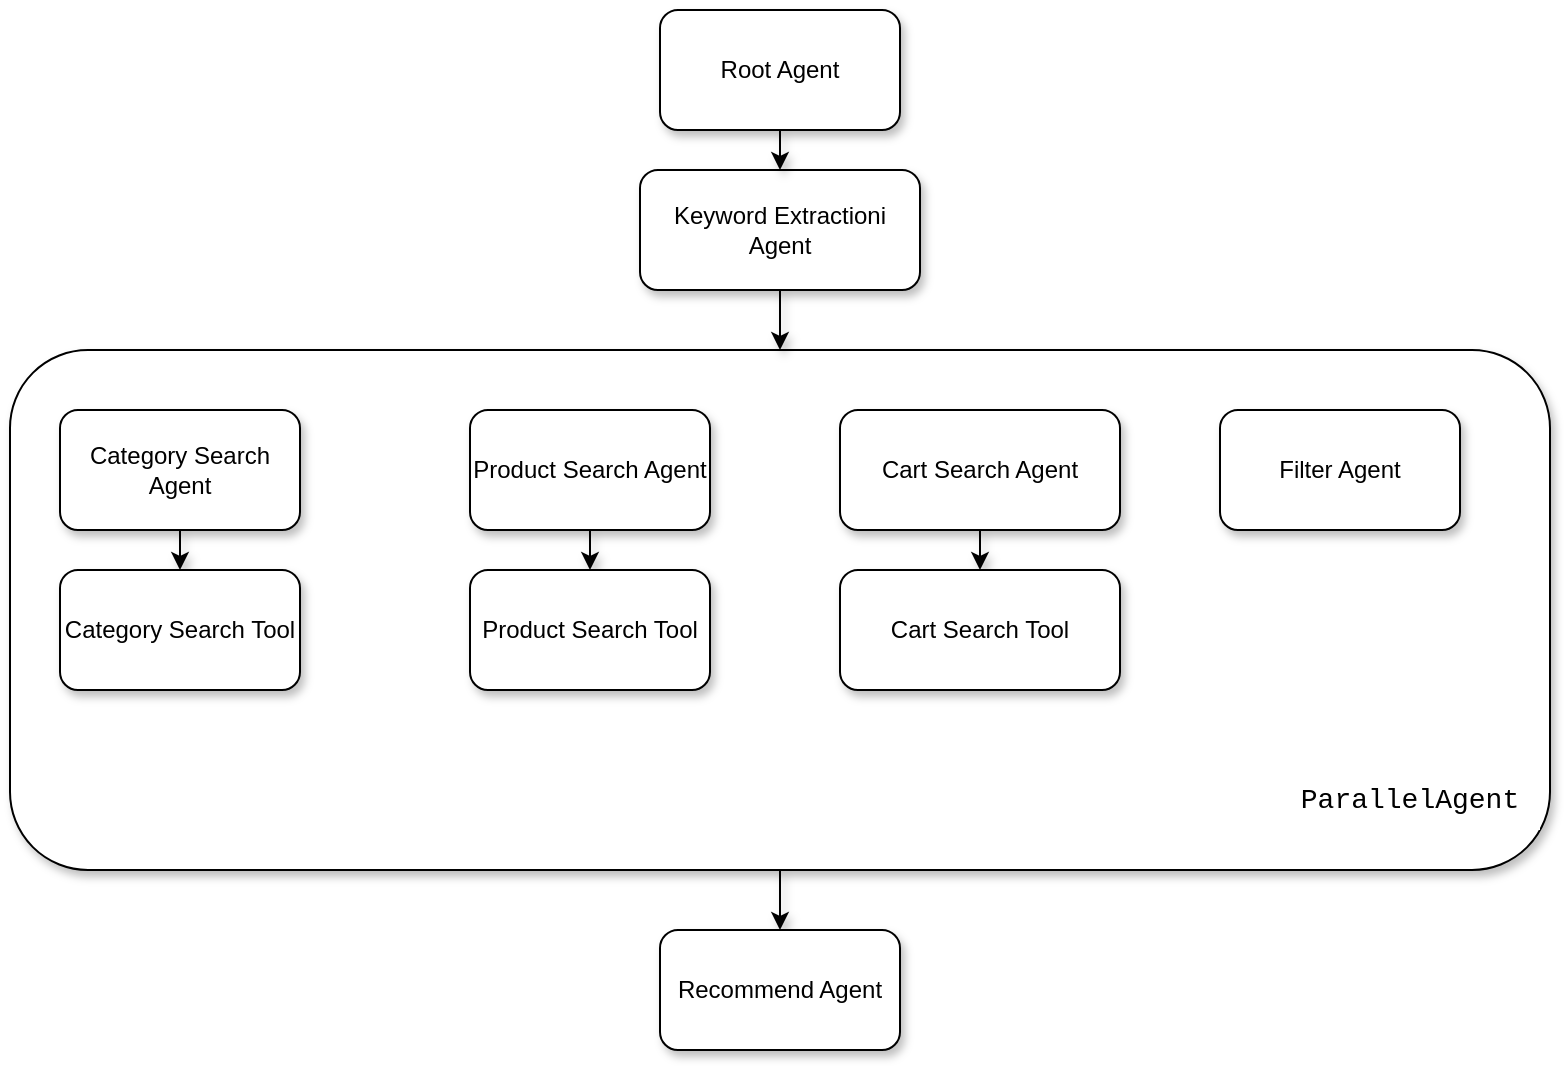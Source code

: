 <mxfile>
    <diagram id="s46qAa4_iwgZD1gc-CX-" name="Page-1">
        <mxGraphModel dx="1034" dy="765" grid="1" gridSize="10" guides="1" tooltips="1" connect="1" arrows="1" fold="1" page="1" pageScale="1" pageWidth="850" pageHeight="1100" math="0" shadow="0">
            <root>
                <mxCell id="0"/>
                <mxCell id="1" parent="0"/>
                <mxCell id="30" value="" style="edgeStyle=none;html=1;shadow=1;" edge="1" parent="1" source="27" target="29">
                    <mxGeometry relative="1" as="geometry"/>
                </mxCell>
                <mxCell id="27" value="" style="rounded=1;whiteSpace=wrap;html=1;shadow=1;" vertex="1" parent="1">
                    <mxGeometry x="75" y="240" width="770" height="260" as="geometry"/>
                </mxCell>
                <mxCell id="2" value="Root Agent" style="rounded=1;whiteSpace=wrap;html=1;shadow=1;" vertex="1" parent="1">
                    <mxGeometry x="400" y="70" width="120" height="60" as="geometry"/>
                </mxCell>
                <mxCell id="28" style="edgeStyle=none;html=1;exitX=0.5;exitY=1;exitDx=0;exitDy=0;shadow=1;entryX=0.5;entryY=0;entryDx=0;entryDy=0;" edge="1" parent="1" source="3" target="27">
                    <mxGeometry relative="1" as="geometry">
                        <mxPoint x="750" y="200" as="targetPoint"/>
                    </mxGeometry>
                </mxCell>
                <mxCell id="3" value="Keyword Extractioni Agent" style="rounded=1;whiteSpace=wrap;html=1;shadow=1;" vertex="1" parent="1">
                    <mxGeometry x="390" y="150" width="140" height="60" as="geometry"/>
                </mxCell>
                <mxCell id="6" style="edgeStyle=none;html=1;exitX=0.5;exitY=1;exitDx=0;exitDy=0;entryX=0.5;entryY=0;entryDx=0;entryDy=0;shadow=1;" edge="1" parent="1" source="2" target="3">
                    <mxGeometry relative="1" as="geometry"/>
                </mxCell>
                <mxCell id="11" style="edgeStyle=none;html=1;exitX=0.5;exitY=1;exitDx=0;exitDy=0;entryX=0.5;entryY=0;entryDx=0;entryDy=0;shadow=1;" edge="1" parent="1" source="8" target="10">
                    <mxGeometry relative="1" as="geometry"/>
                </mxCell>
                <mxCell id="8" value="Category Search Agent" style="rounded=1;whiteSpace=wrap;html=1;shadow=1;gradientColor=none;" vertex="1" parent="1">
                    <mxGeometry x="100" y="270" width="120" height="60" as="geometry"/>
                </mxCell>
                <mxCell id="10" value="Category Search Tool" style="rounded=1;whiteSpace=wrap;html=1;shadow=1;" vertex="1" parent="1">
                    <mxGeometry x="100" y="350" width="120" height="60" as="geometry"/>
                </mxCell>
                <mxCell id="18" value="" style="edgeStyle=none;html=1;shadow=1;" edge="1" parent="1" source="14" target="17">
                    <mxGeometry relative="1" as="geometry"/>
                </mxCell>
                <mxCell id="14" value="Product Search Agent" style="whiteSpace=wrap;html=1;rounded=1;shadow=1;gradientColor=none;" vertex="1" parent="1">
                    <mxGeometry x="305" y="270" width="120" height="60" as="geometry"/>
                </mxCell>
                <mxCell id="17" value="Product Search Tool" style="whiteSpace=wrap;html=1;rounded=1;shadow=1;" vertex="1" parent="1">
                    <mxGeometry x="305" y="350" width="120" height="60" as="geometry"/>
                </mxCell>
                <mxCell id="24" value="" style="edgeStyle=none;html=1;shadow=1;" edge="1" parent="1" source="21" target="23">
                    <mxGeometry relative="1" as="geometry"/>
                </mxCell>
                <mxCell id="21" value="Cart Search Agent" style="rounded=1;whiteSpace=wrap;html=1;shadow=1;gradientColor=none;" vertex="1" parent="1">
                    <mxGeometry x="490" y="270" width="140" height="60" as="geometry"/>
                </mxCell>
                <mxCell id="23" value="Cart Search Tool" style="whiteSpace=wrap;html=1;rounded=1;shadow=1;" vertex="1" parent="1">
                    <mxGeometry x="490" y="350" width="140" height="60" as="geometry"/>
                </mxCell>
                <mxCell id="26" value="Filter Agent" style="rounded=1;whiteSpace=wrap;html=1;shadow=1;gradientColor=none;" vertex="1" parent="1">
                    <mxGeometry x="680" y="270" width="120" height="60" as="geometry"/>
                </mxCell>
                <mxCell id="29" value="Recommend Agent" style="whiteSpace=wrap;html=1;rounded=1;shadow=1;" vertex="1" parent="1">
                    <mxGeometry x="400" y="530" width="120" height="60" as="geometry"/>
                </mxCell>
                <mxCell id="31" value="&lt;div style=&quot;font-family: Consolas, &amp;quot;Courier New&amp;quot;, monospace; font-size: 14px; line-height: 19px; white-space: pre;&quot;&gt;&lt;span style=&quot;&quot;&gt;ParallelAgent&lt;/span&gt;&lt;/div&gt;" style="text;html=1;align=center;verticalAlign=middle;whiteSpace=wrap;rounded=0;fillColor=#FFFFFF;labelBackgroundColor=default;fontColor=#000000;" vertex="1" parent="1">
                    <mxGeometry x="710" y="450" width="130" height="30" as="geometry"/>
                </mxCell>
            </root>
        </mxGraphModel>
    </diagram>
</mxfile>